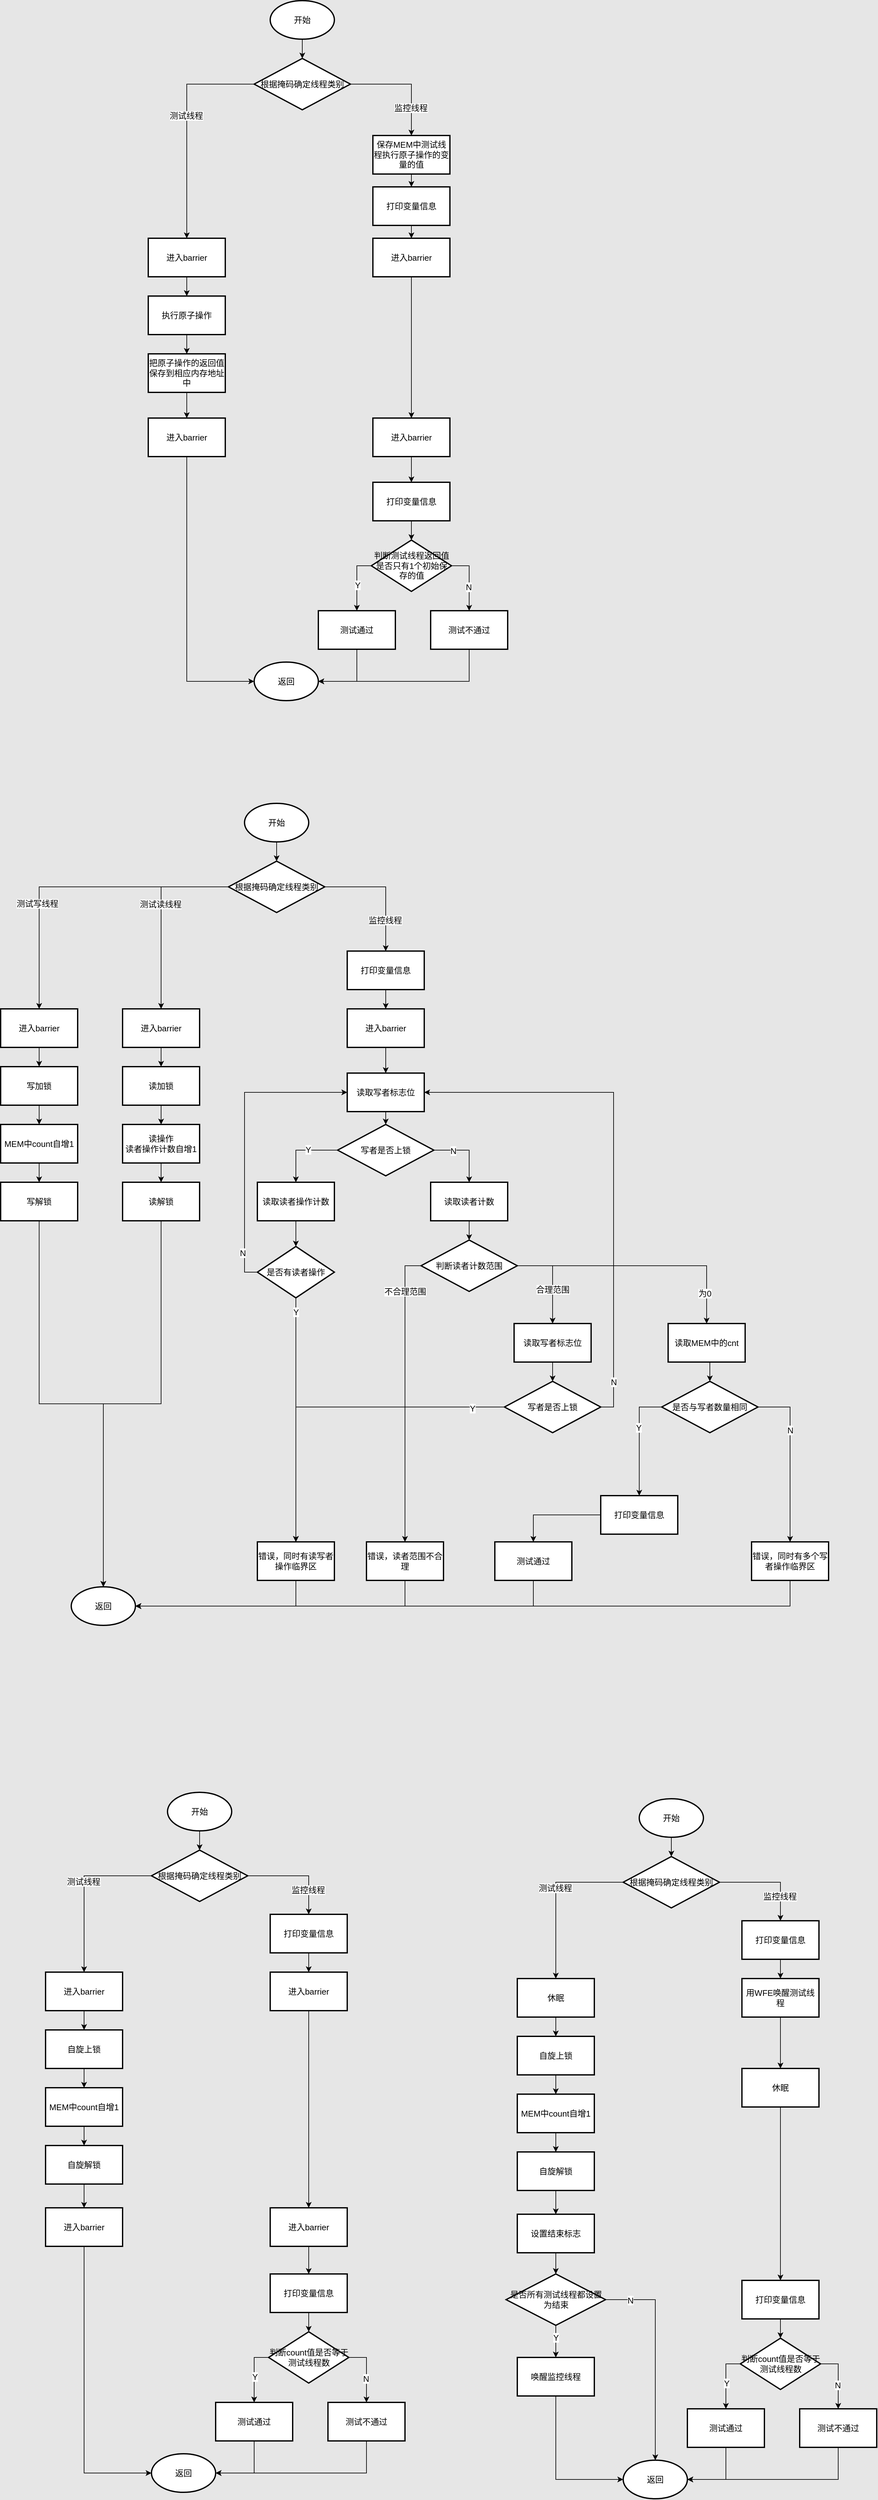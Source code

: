 <mxfile version="24.7.4">
  <diagram id="C5RBs43oDa-KdzZeNtuy" name="Page-1">
    <mxGraphModel dx="3211" dy="1307" grid="1" gridSize="10" guides="1" tooltips="1" connect="1" arrows="1" fold="1" page="1" pageScale="1" pageWidth="827" pageHeight="1169" background="#E6E6E6" math="0" shadow="0">
      <root>
        <mxCell id="WIyWlLk6GJQsqaUBKTNV-0" />
        <mxCell id="WIyWlLk6GJQsqaUBKTNV-1" parent="WIyWlLk6GJQsqaUBKTNV-0" />
        <mxCell id="YZ45WBWzU4J27midmZaH-4" value="" style="edgeStyle=orthogonalEdgeStyle;rounded=0;orthogonalLoop=1;jettySize=auto;html=1;fontSize=13;" edge="1" parent="WIyWlLk6GJQsqaUBKTNV-1" source="YZ45WBWzU4J27midmZaH-0" target="YZ45WBWzU4J27midmZaH-3">
          <mxGeometry relative="1" as="geometry" />
        </mxCell>
        <mxCell id="YZ45WBWzU4J27midmZaH-0" value="开始" style="strokeWidth=2;html=1;shape=mxgraph.flowchart.start_1;whiteSpace=wrap;fontSize=13;" vertex="1" parent="WIyWlLk6GJQsqaUBKTNV-1">
          <mxGeometry x="320" y="70" width="100" height="60" as="geometry" />
        </mxCell>
        <mxCell id="YZ45WBWzU4J27midmZaH-6" value="" style="edgeStyle=orthogonalEdgeStyle;rounded=0;orthogonalLoop=1;jettySize=auto;html=1;fontSize=13;" edge="1" parent="WIyWlLk6GJQsqaUBKTNV-1" source="YZ45WBWzU4J27midmZaH-3" target="YZ45WBWzU4J27midmZaH-5">
          <mxGeometry relative="1" as="geometry" />
        </mxCell>
        <mxCell id="YZ45WBWzU4J27midmZaH-13" value="测试线程" style="edgeLabel;html=1;align=center;verticalAlign=middle;resizable=0;points=[];fontSize=13;" vertex="1" connectable="0" parent="YZ45WBWzU4J27midmZaH-6">
          <mxGeometry x="-0.109" y="-1" relative="1" as="geometry">
            <mxPoint as="offset" />
          </mxGeometry>
        </mxCell>
        <mxCell id="YZ45WBWzU4J27midmZaH-8" value="" style="edgeStyle=orthogonalEdgeStyle;rounded=0;orthogonalLoop=1;jettySize=auto;html=1;fontSize=13;" edge="1" parent="WIyWlLk6GJQsqaUBKTNV-1" source="YZ45WBWzU4J27midmZaH-3" target="YZ45WBWzU4J27midmZaH-7">
          <mxGeometry relative="1" as="geometry" />
        </mxCell>
        <mxCell id="YZ45WBWzU4J27midmZaH-14" value="监控线程" style="edgeLabel;html=1;align=center;verticalAlign=middle;resizable=0;points=[];fontSize=13;" vertex="1" connectable="0" parent="YZ45WBWzU4J27midmZaH-8">
          <mxGeometry x="0.503" y="-1" relative="1" as="geometry">
            <mxPoint as="offset" />
          </mxGeometry>
        </mxCell>
        <mxCell id="YZ45WBWzU4J27midmZaH-3" value="根据掩码确定线程类别" style="rhombus;whiteSpace=wrap;html=1;strokeWidth=2;fontSize=13;" vertex="1" parent="WIyWlLk6GJQsqaUBKTNV-1">
          <mxGeometry x="295" y="160" width="150" height="80" as="geometry" />
        </mxCell>
        <mxCell id="YZ45WBWzU4J27midmZaH-12" value="" style="edgeStyle=orthogonalEdgeStyle;rounded=0;orthogonalLoop=1;jettySize=auto;html=1;fontSize=13;" edge="1" parent="WIyWlLk6GJQsqaUBKTNV-1" source="YZ45WBWzU4J27midmZaH-5" target="YZ45WBWzU4J27midmZaH-11">
          <mxGeometry relative="1" as="geometry" />
        </mxCell>
        <mxCell id="YZ45WBWzU4J27midmZaH-5" value="进入barrier" style="whiteSpace=wrap;html=1;strokeWidth=2;fontSize=13;" vertex="1" parent="WIyWlLk6GJQsqaUBKTNV-1">
          <mxGeometry x="130" y="440" width="120" height="60" as="geometry" />
        </mxCell>
        <mxCell id="YZ45WBWzU4J27midmZaH-10" style="edgeStyle=orthogonalEdgeStyle;rounded=0;orthogonalLoop=1;jettySize=auto;html=1;exitX=0.5;exitY=1;exitDx=0;exitDy=0;entryX=0.5;entryY=0;entryDx=0;entryDy=0;fontSize=13;" edge="1" parent="WIyWlLk6GJQsqaUBKTNV-1" source="YZ45WBWzU4J27midmZaH-7" target="YZ45WBWzU4J27midmZaH-9">
          <mxGeometry relative="1" as="geometry" />
        </mxCell>
        <mxCell id="YZ45WBWzU4J27midmZaH-7" value="保存MEM中测试线程执行原子操作的变量的值" style="whiteSpace=wrap;html=1;strokeWidth=2;fontSize=13;" vertex="1" parent="WIyWlLk6GJQsqaUBKTNV-1">
          <mxGeometry x="480" y="280" width="120" height="60" as="geometry" />
        </mxCell>
        <mxCell id="YZ45WBWzU4J27midmZaH-16" value="" style="edgeStyle=orthogonalEdgeStyle;rounded=0;orthogonalLoop=1;jettySize=auto;html=1;fontSize=13;" edge="1" parent="WIyWlLk6GJQsqaUBKTNV-1" source="YZ45WBWzU4J27midmZaH-9" target="YZ45WBWzU4J27midmZaH-15">
          <mxGeometry relative="1" as="geometry" />
        </mxCell>
        <mxCell id="YZ45WBWzU4J27midmZaH-9" value="打印变量信息" style="whiteSpace=wrap;html=1;strokeWidth=2;fontSize=13;" vertex="1" parent="WIyWlLk6GJQsqaUBKTNV-1">
          <mxGeometry x="480" y="360" width="120" height="60" as="geometry" />
        </mxCell>
        <mxCell id="YZ45WBWzU4J27midmZaH-20" style="edgeStyle=orthogonalEdgeStyle;rounded=0;orthogonalLoop=1;jettySize=auto;html=1;exitX=0.5;exitY=1;exitDx=0;exitDy=0;fontSize=13;" edge="1" parent="WIyWlLk6GJQsqaUBKTNV-1" source="YZ45WBWzU4J27midmZaH-11" target="YZ45WBWzU4J27midmZaH-19">
          <mxGeometry relative="1" as="geometry" />
        </mxCell>
        <mxCell id="YZ45WBWzU4J27midmZaH-11" value="执行原子操作" style="whiteSpace=wrap;html=1;strokeWidth=2;fontSize=13;" vertex="1" parent="WIyWlLk6GJQsqaUBKTNV-1">
          <mxGeometry x="130" y="530" width="120" height="60" as="geometry" />
        </mxCell>
        <mxCell id="YZ45WBWzU4J27midmZaH-18" style="edgeStyle=orthogonalEdgeStyle;rounded=0;orthogonalLoop=1;jettySize=auto;html=1;entryX=0.5;entryY=0;entryDx=0;entryDy=0;fontSize=13;" edge="1" parent="WIyWlLk6GJQsqaUBKTNV-1" source="YZ45WBWzU4J27midmZaH-15" target="YZ45WBWzU4J27midmZaH-17">
          <mxGeometry relative="1" as="geometry" />
        </mxCell>
        <mxCell id="YZ45WBWzU4J27midmZaH-15" value="进入barrier" style="whiteSpace=wrap;html=1;strokeWidth=2;fontSize=13;" vertex="1" parent="WIyWlLk6GJQsqaUBKTNV-1">
          <mxGeometry x="480" y="440" width="120" height="60" as="geometry" />
        </mxCell>
        <mxCell id="YZ45WBWzU4J27midmZaH-37" style="edgeStyle=orthogonalEdgeStyle;rounded=0;orthogonalLoop=1;jettySize=auto;html=1;exitX=0.5;exitY=1;exitDx=0;exitDy=0;entryX=0.5;entryY=0;entryDx=0;entryDy=0;fontSize=13;" edge="1" parent="WIyWlLk6GJQsqaUBKTNV-1" source="YZ45WBWzU4J27midmZaH-17" target="YZ45WBWzU4J27midmZaH-21">
          <mxGeometry relative="1" as="geometry" />
        </mxCell>
        <mxCell id="YZ45WBWzU4J27midmZaH-17" value="进入barrier" style="whiteSpace=wrap;html=1;strokeWidth=2;fontSize=13;" vertex="1" parent="WIyWlLk6GJQsqaUBKTNV-1">
          <mxGeometry x="480" y="720" width="120" height="60" as="geometry" />
        </mxCell>
        <mxCell id="YZ45WBWzU4J27midmZaH-36" style="edgeStyle=orthogonalEdgeStyle;rounded=0;orthogonalLoop=1;jettySize=auto;html=1;exitX=0.5;exitY=1;exitDx=0;exitDy=0;entryX=0.5;entryY=0;entryDx=0;entryDy=0;fontSize=13;" edge="1" parent="WIyWlLk6GJQsqaUBKTNV-1" source="YZ45WBWzU4J27midmZaH-19" target="YZ45WBWzU4J27midmZaH-22">
          <mxGeometry relative="1" as="geometry" />
        </mxCell>
        <mxCell id="YZ45WBWzU4J27midmZaH-19" value="把原子操作的返回值保存到相应内存地址中" style="whiteSpace=wrap;html=1;strokeWidth=2;fontSize=13;" vertex="1" parent="WIyWlLk6GJQsqaUBKTNV-1">
          <mxGeometry x="130" y="620" width="120" height="60" as="geometry" />
        </mxCell>
        <mxCell id="YZ45WBWzU4J27midmZaH-26" value="" style="edgeStyle=orthogonalEdgeStyle;rounded=0;orthogonalLoop=1;jettySize=auto;html=1;fontSize=13;" edge="1" parent="WIyWlLk6GJQsqaUBKTNV-1" source="YZ45WBWzU4J27midmZaH-21" target="YZ45WBWzU4J27midmZaH-25">
          <mxGeometry relative="1" as="geometry" />
        </mxCell>
        <mxCell id="YZ45WBWzU4J27midmZaH-21" value="打印变量信息" style="whiteSpace=wrap;html=1;strokeWidth=2;fontSize=13;" vertex="1" parent="WIyWlLk6GJQsqaUBKTNV-1">
          <mxGeometry x="480" y="820" width="120" height="60" as="geometry" />
        </mxCell>
        <mxCell id="YZ45WBWzU4J27midmZaH-22" value="进入barrier" style="whiteSpace=wrap;html=1;strokeWidth=2;fontSize=13;" vertex="1" parent="WIyWlLk6GJQsqaUBKTNV-1">
          <mxGeometry x="130" y="720" width="120" height="60" as="geometry" />
        </mxCell>
        <mxCell id="YZ45WBWzU4J27midmZaH-24" value="测试通过" style="whiteSpace=wrap;html=1;strokeWidth=2;fontSize=13;" vertex="1" parent="WIyWlLk6GJQsqaUBKTNV-1">
          <mxGeometry x="395" y="1020" width="120" height="60" as="geometry" />
        </mxCell>
        <mxCell id="YZ45WBWzU4J27midmZaH-29" style="edgeStyle=orthogonalEdgeStyle;rounded=0;orthogonalLoop=1;jettySize=auto;html=1;exitX=0;exitY=0.5;exitDx=0;exitDy=0;entryX=0.5;entryY=0;entryDx=0;entryDy=0;fontSize=13;" edge="1" parent="WIyWlLk6GJQsqaUBKTNV-1" source="YZ45WBWzU4J27midmZaH-25" target="YZ45WBWzU4J27midmZaH-24">
          <mxGeometry relative="1" as="geometry" />
        </mxCell>
        <mxCell id="YZ45WBWzU4J27midmZaH-31" value="Y" style="edgeLabel;html=1;align=center;verticalAlign=middle;resizable=0;points=[];fontSize=13;" vertex="1" connectable="0" parent="YZ45WBWzU4J27midmZaH-29">
          <mxGeometry x="0.102" y="1" relative="1" as="geometry">
            <mxPoint y="1" as="offset" />
          </mxGeometry>
        </mxCell>
        <mxCell id="YZ45WBWzU4J27midmZaH-30" style="edgeStyle=orthogonalEdgeStyle;rounded=0;orthogonalLoop=1;jettySize=auto;html=1;exitX=1;exitY=0.5;exitDx=0;exitDy=0;entryX=0.5;entryY=0;entryDx=0;entryDy=0;fontSize=13;" edge="1" parent="WIyWlLk6GJQsqaUBKTNV-1" source="YZ45WBWzU4J27midmZaH-25" target="YZ45WBWzU4J27midmZaH-27">
          <mxGeometry relative="1" as="geometry" />
        </mxCell>
        <mxCell id="YZ45WBWzU4J27midmZaH-32" value="N" style="edgeLabel;html=1;align=center;verticalAlign=middle;resizable=0;points=[];fontSize=13;" vertex="1" connectable="0" parent="YZ45WBWzU4J27midmZaH-30">
          <mxGeometry x="0.219" y="-1" relative="1" as="geometry">
            <mxPoint y="1" as="offset" />
          </mxGeometry>
        </mxCell>
        <mxCell id="YZ45WBWzU4J27midmZaH-25" value="判断测试线程返回值是否只有1个初始保存的值" style="rhombus;whiteSpace=wrap;html=1;strokeWidth=2;fontSize=13;" vertex="1" parent="WIyWlLk6GJQsqaUBKTNV-1">
          <mxGeometry x="477.5" y="910" width="125" height="80" as="geometry" />
        </mxCell>
        <mxCell id="YZ45WBWzU4J27midmZaH-34" style="edgeStyle=orthogonalEdgeStyle;rounded=0;orthogonalLoop=1;jettySize=auto;html=1;exitX=0.5;exitY=1;exitDx=0;exitDy=0;entryX=1;entryY=0.5;entryDx=0;entryDy=0;entryPerimeter=0;fontSize=13;" edge="1" parent="WIyWlLk6GJQsqaUBKTNV-1" source="YZ45WBWzU4J27midmZaH-27" target="YZ45WBWzU4J27midmZaH-28">
          <mxGeometry relative="1" as="geometry">
            <mxPoint x="540" y="1250" as="targetPoint" />
          </mxGeometry>
        </mxCell>
        <mxCell id="YZ45WBWzU4J27midmZaH-27" value="测试不通过" style="whiteSpace=wrap;html=1;strokeWidth=2;fontSize=13;" vertex="1" parent="WIyWlLk6GJQsqaUBKTNV-1">
          <mxGeometry x="570" y="1020" width="120" height="60" as="geometry" />
        </mxCell>
        <mxCell id="YZ45WBWzU4J27midmZaH-28" value="返回" style="strokeWidth=2;html=1;shape=mxgraph.flowchart.start_1;whiteSpace=wrap;fontSize=13;" vertex="1" parent="WIyWlLk6GJQsqaUBKTNV-1">
          <mxGeometry x="295" y="1100" width="100" height="60" as="geometry" />
        </mxCell>
        <mxCell id="YZ45WBWzU4J27midmZaH-33" style="edgeStyle=orthogonalEdgeStyle;rounded=0;orthogonalLoop=1;jettySize=auto;html=1;exitX=0.5;exitY=1;exitDx=0;exitDy=0;entryX=1;entryY=0.5;entryDx=0;entryDy=0;entryPerimeter=0;fontSize=13;" edge="1" parent="WIyWlLk6GJQsqaUBKTNV-1" source="YZ45WBWzU4J27midmZaH-24" target="YZ45WBWzU4J27midmZaH-28">
          <mxGeometry relative="1" as="geometry" />
        </mxCell>
        <mxCell id="YZ45WBWzU4J27midmZaH-35" style="edgeStyle=orthogonalEdgeStyle;rounded=0;orthogonalLoop=1;jettySize=auto;html=1;exitX=0.5;exitY=1;exitDx=0;exitDy=0;entryX=0;entryY=0.5;entryDx=0;entryDy=0;entryPerimeter=0;fontSize=13;" edge="1" parent="WIyWlLk6GJQsqaUBKTNV-1" source="YZ45WBWzU4J27midmZaH-22" target="YZ45WBWzU4J27midmZaH-28">
          <mxGeometry relative="1" as="geometry" />
        </mxCell>
        <mxCell id="YZ45WBWzU4J27midmZaH-38" value="" style="edgeStyle=orthogonalEdgeStyle;rounded=0;orthogonalLoop=1;jettySize=auto;html=1;fontSize=13;" edge="1" parent="WIyWlLk6GJQsqaUBKTNV-1" source="YZ45WBWzU4J27midmZaH-39" target="YZ45WBWzU4J27midmZaH-44">
          <mxGeometry relative="1" as="geometry" />
        </mxCell>
        <mxCell id="YZ45WBWzU4J27midmZaH-39" value="开始" style="strokeWidth=2;html=1;shape=mxgraph.flowchart.start_1;whiteSpace=wrap;fontSize=13;" vertex="1" parent="WIyWlLk6GJQsqaUBKTNV-1">
          <mxGeometry x="280" y="1320" width="100" height="60" as="geometry" />
        </mxCell>
        <mxCell id="YZ45WBWzU4J27midmZaH-40" value="" style="edgeStyle=orthogonalEdgeStyle;rounded=0;orthogonalLoop=1;jettySize=auto;html=1;fontSize=13;" edge="1" parent="WIyWlLk6GJQsqaUBKTNV-1" source="YZ45WBWzU4J27midmZaH-44" target="YZ45WBWzU4J27midmZaH-46">
          <mxGeometry relative="1" as="geometry" />
        </mxCell>
        <mxCell id="YZ45WBWzU4J27midmZaH-41" value="测试读线程" style="edgeLabel;html=1;align=center;verticalAlign=middle;resizable=0;points=[];fontSize=13;" vertex="1" connectable="0" parent="YZ45WBWzU4J27midmZaH-40">
          <mxGeometry x="-0.109" y="-1" relative="1" as="geometry">
            <mxPoint as="offset" />
          </mxGeometry>
        </mxCell>
        <mxCell id="YZ45WBWzU4J27midmZaH-42" value="" style="edgeStyle=orthogonalEdgeStyle;rounded=0;orthogonalLoop=1;jettySize=auto;html=1;fontSize=13;entryX=0.5;entryY=0;entryDx=0;entryDy=0;" edge="1" parent="WIyWlLk6GJQsqaUBKTNV-1" source="YZ45WBWzU4J27midmZaH-44" target="YZ45WBWzU4J27midmZaH-50">
          <mxGeometry relative="1" as="geometry">
            <mxPoint x="500" y="1530" as="targetPoint" />
          </mxGeometry>
        </mxCell>
        <mxCell id="YZ45WBWzU4J27midmZaH-43" value="监控线程" style="edgeLabel;html=1;align=center;verticalAlign=middle;resizable=0;points=[];fontSize=13;" vertex="1" connectable="0" parent="YZ45WBWzU4J27midmZaH-42">
          <mxGeometry x="0.503" y="-1" relative="1" as="geometry">
            <mxPoint as="offset" />
          </mxGeometry>
        </mxCell>
        <mxCell id="YZ45WBWzU4J27midmZaH-80" style="edgeStyle=orthogonalEdgeStyle;rounded=0;orthogonalLoop=1;jettySize=auto;html=1;exitX=0;exitY=0.5;exitDx=0;exitDy=0;entryX=0.5;entryY=0;entryDx=0;entryDy=0;fontSize=13;" edge="1" parent="WIyWlLk6GJQsqaUBKTNV-1" source="YZ45WBWzU4J27midmZaH-44" target="YZ45WBWzU4J27midmZaH-74">
          <mxGeometry relative="1" as="geometry" />
        </mxCell>
        <mxCell id="YZ45WBWzU4J27midmZaH-81" value="测试写线程" style="edgeLabel;html=1;align=center;verticalAlign=middle;resizable=0;points=[];fontSize=13;" vertex="1" connectable="0" parent="YZ45WBWzU4J27midmZaH-80">
          <mxGeometry x="0.324" y="-3" relative="1" as="geometry">
            <mxPoint as="offset" />
          </mxGeometry>
        </mxCell>
        <mxCell id="YZ45WBWzU4J27midmZaH-44" value="根据掩码确定线程类别" style="rhombus;whiteSpace=wrap;html=1;strokeWidth=2;fontSize=13;" vertex="1" parent="WIyWlLk6GJQsqaUBKTNV-1">
          <mxGeometry x="255" y="1410" width="150" height="80" as="geometry" />
        </mxCell>
        <mxCell id="YZ45WBWzU4J27midmZaH-45" value="" style="edgeStyle=orthogonalEdgeStyle;rounded=0;orthogonalLoop=1;jettySize=auto;html=1;fontSize=13;" edge="1" parent="WIyWlLk6GJQsqaUBKTNV-1" source="YZ45WBWzU4J27midmZaH-46" target="YZ45WBWzU4J27midmZaH-52">
          <mxGeometry relative="1" as="geometry" />
        </mxCell>
        <mxCell id="YZ45WBWzU4J27midmZaH-46" value="进入barrier" style="whiteSpace=wrap;html=1;strokeWidth=2;fontSize=13;" vertex="1" parent="WIyWlLk6GJQsqaUBKTNV-1">
          <mxGeometry x="90" y="1640" width="120" height="60" as="geometry" />
        </mxCell>
        <mxCell id="YZ45WBWzU4J27midmZaH-49" value="" style="edgeStyle=orthogonalEdgeStyle;rounded=0;orthogonalLoop=1;jettySize=auto;html=1;fontSize=13;" edge="1" parent="WIyWlLk6GJQsqaUBKTNV-1" source="YZ45WBWzU4J27midmZaH-50" target="YZ45WBWzU4J27midmZaH-54">
          <mxGeometry relative="1" as="geometry" />
        </mxCell>
        <mxCell id="YZ45WBWzU4J27midmZaH-50" value="打印变量信息" style="whiteSpace=wrap;html=1;strokeWidth=2;fontSize=13;" vertex="1" parent="WIyWlLk6GJQsqaUBKTNV-1">
          <mxGeometry x="440" y="1550" width="120" height="60" as="geometry" />
        </mxCell>
        <mxCell id="YZ45WBWzU4J27midmZaH-51" style="edgeStyle=orthogonalEdgeStyle;rounded=0;orthogonalLoop=1;jettySize=auto;html=1;exitX=0.5;exitY=1;exitDx=0;exitDy=0;fontSize=13;" edge="1" parent="WIyWlLk6GJQsqaUBKTNV-1" source="YZ45WBWzU4J27midmZaH-52" target="YZ45WBWzU4J27midmZaH-58">
          <mxGeometry relative="1" as="geometry" />
        </mxCell>
        <mxCell id="YZ45WBWzU4J27midmZaH-52" value="读加锁" style="whiteSpace=wrap;html=1;strokeWidth=2;fontSize=13;" vertex="1" parent="WIyWlLk6GJQsqaUBKTNV-1">
          <mxGeometry x="90" y="1730" width="120" height="60" as="geometry" />
        </mxCell>
        <mxCell id="YZ45WBWzU4J27midmZaH-89" value="" style="edgeStyle=orthogonalEdgeStyle;rounded=0;orthogonalLoop=1;jettySize=auto;html=1;fontSize=13;" edge="1" parent="WIyWlLk6GJQsqaUBKTNV-1" source="YZ45WBWzU4J27midmZaH-54" target="YZ45WBWzU4J27midmZaH-88">
          <mxGeometry relative="1" as="geometry" />
        </mxCell>
        <mxCell id="YZ45WBWzU4J27midmZaH-54" value="进入barrier" style="whiteSpace=wrap;html=1;strokeWidth=2;fontSize=13;" vertex="1" parent="WIyWlLk6GJQsqaUBKTNV-1">
          <mxGeometry x="440" y="1640" width="120" height="60" as="geometry" />
        </mxCell>
        <mxCell id="YZ45WBWzU4J27midmZaH-125" style="edgeStyle=orthogonalEdgeStyle;rounded=0;orthogonalLoop=1;jettySize=auto;html=1;exitX=0.5;exitY=1;exitDx=0;exitDy=0;entryX=0.5;entryY=0;entryDx=0;entryDy=0;fontSize=13;" edge="1" parent="WIyWlLk6GJQsqaUBKTNV-1" source="YZ45WBWzU4J27midmZaH-58" target="YZ45WBWzU4J27midmZaH-83">
          <mxGeometry relative="1" as="geometry" />
        </mxCell>
        <mxCell id="YZ45WBWzU4J27midmZaH-58" value="读操作&lt;div&gt;读者操作计数自增1&lt;/div&gt;" style="whiteSpace=wrap;html=1;strokeWidth=2;fontSize=13;" vertex="1" parent="WIyWlLk6GJQsqaUBKTNV-1">
          <mxGeometry x="90" y="1820" width="120" height="60" as="geometry" />
        </mxCell>
        <mxCell id="YZ45WBWzU4J27midmZaH-59" value="" style="edgeStyle=orthogonalEdgeStyle;rounded=0;orthogonalLoop=1;jettySize=auto;html=1;fontSize=13;entryX=0.5;entryY=0;entryDx=0;entryDy=0;" edge="1" parent="WIyWlLk6GJQsqaUBKTNV-1" source="YZ45WBWzU4J27midmZaH-60" target="YZ45WBWzU4J27midmZaH-62">
          <mxGeometry relative="1" as="geometry">
            <mxPoint x="515" y="2640" as="targetPoint" />
          </mxGeometry>
        </mxCell>
        <mxCell id="YZ45WBWzU4J27midmZaH-60" value="打印变量信息" style="whiteSpace=wrap;html=1;strokeWidth=2;fontSize=13;" vertex="1" parent="WIyWlLk6GJQsqaUBKTNV-1">
          <mxGeometry x="835" y="2398" width="120" height="60" as="geometry" />
        </mxCell>
        <mxCell id="YZ45WBWzU4J27midmZaH-62" value="测试通过" style="whiteSpace=wrap;html=1;strokeWidth=2;fontSize=13;" vertex="1" parent="WIyWlLk6GJQsqaUBKTNV-1">
          <mxGeometry x="670" y="2470" width="120" height="60" as="geometry" />
        </mxCell>
        <mxCell id="YZ45WBWzU4J27midmZaH-70" value="返回" style="strokeWidth=2;html=1;shape=mxgraph.flowchart.start_1;whiteSpace=wrap;fontSize=13;" vertex="1" parent="WIyWlLk6GJQsqaUBKTNV-1">
          <mxGeometry x="10" y="2540" width="100" height="60" as="geometry" />
        </mxCell>
        <mxCell id="YZ45WBWzU4J27midmZaH-73" value="" style="edgeStyle=orthogonalEdgeStyle;rounded=0;orthogonalLoop=1;jettySize=auto;html=1;fontSize=13;" edge="1" parent="WIyWlLk6GJQsqaUBKTNV-1" source="YZ45WBWzU4J27midmZaH-74" target="YZ45WBWzU4J27midmZaH-76">
          <mxGeometry relative="1" as="geometry" />
        </mxCell>
        <mxCell id="YZ45WBWzU4J27midmZaH-74" value="进入barrier" style="whiteSpace=wrap;html=1;strokeWidth=2;fontSize=13;" vertex="1" parent="WIyWlLk6GJQsqaUBKTNV-1">
          <mxGeometry x="-100" y="1640" width="120" height="60" as="geometry" />
        </mxCell>
        <mxCell id="YZ45WBWzU4J27midmZaH-75" style="edgeStyle=orthogonalEdgeStyle;rounded=0;orthogonalLoop=1;jettySize=auto;html=1;exitX=0.5;exitY=1;exitDx=0;exitDy=0;fontSize=13;" edge="1" parent="WIyWlLk6GJQsqaUBKTNV-1" source="YZ45WBWzU4J27midmZaH-76" target="YZ45WBWzU4J27midmZaH-78">
          <mxGeometry relative="1" as="geometry" />
        </mxCell>
        <mxCell id="YZ45WBWzU4J27midmZaH-76" value="写加锁" style="whiteSpace=wrap;html=1;strokeWidth=2;fontSize=13;" vertex="1" parent="WIyWlLk6GJQsqaUBKTNV-1">
          <mxGeometry x="-100" y="1730" width="120" height="60" as="geometry" />
        </mxCell>
        <mxCell id="YZ45WBWzU4J27midmZaH-126" style="edgeStyle=orthogonalEdgeStyle;rounded=0;orthogonalLoop=1;jettySize=auto;html=1;exitX=0.5;exitY=1;exitDx=0;exitDy=0;entryX=0.5;entryY=0;entryDx=0;entryDy=0;fontSize=13;" edge="1" parent="WIyWlLk6GJQsqaUBKTNV-1" source="YZ45WBWzU4J27midmZaH-78" target="YZ45WBWzU4J27midmZaH-82">
          <mxGeometry relative="1" as="geometry" />
        </mxCell>
        <mxCell id="YZ45WBWzU4J27midmZaH-78" value="MEM中count自增1" style="whiteSpace=wrap;html=1;strokeWidth=2;fontSize=13;" vertex="1" parent="WIyWlLk6GJQsqaUBKTNV-1">
          <mxGeometry x="-100" y="1820" width="120" height="60" as="geometry" />
        </mxCell>
        <mxCell id="YZ45WBWzU4J27midmZaH-82" value="写解锁" style="whiteSpace=wrap;html=1;strokeWidth=2;fontSize=13;" vertex="1" parent="WIyWlLk6GJQsqaUBKTNV-1">
          <mxGeometry x="-100" y="1910" width="120" height="60" as="geometry" />
        </mxCell>
        <mxCell id="YZ45WBWzU4J27midmZaH-83" value="读解锁" style="whiteSpace=wrap;html=1;strokeWidth=2;fontSize=13;" vertex="1" parent="WIyWlLk6GJQsqaUBKTNV-1">
          <mxGeometry x="90" y="1910" width="120" height="60" as="geometry" />
        </mxCell>
        <mxCell id="YZ45WBWzU4J27midmZaH-91" value="" style="edgeStyle=orthogonalEdgeStyle;rounded=0;orthogonalLoop=1;jettySize=auto;html=1;fontSize=13;" edge="1" parent="WIyWlLk6GJQsqaUBKTNV-1" source="YZ45WBWzU4J27midmZaH-84" target="YZ45WBWzU4J27midmZaH-90">
          <mxGeometry relative="1" as="geometry" />
        </mxCell>
        <mxCell id="YZ45WBWzU4J27midmZaH-132" value="Y" style="edgeLabel;html=1;align=center;verticalAlign=middle;resizable=0;points=[];fontSize=13;" vertex="1" connectable="0" parent="YZ45WBWzU4J27midmZaH-91">
          <mxGeometry x="-0.188" y="-1" relative="1" as="geometry">
            <mxPoint as="offset" />
          </mxGeometry>
        </mxCell>
        <mxCell id="YZ45WBWzU4J27midmZaH-103" style="edgeStyle=orthogonalEdgeStyle;rounded=0;orthogonalLoop=1;jettySize=auto;html=1;exitX=1;exitY=0.5;exitDx=0;exitDy=0;entryX=0.5;entryY=0;entryDx=0;entryDy=0;fontSize=13;" edge="1" parent="WIyWlLk6GJQsqaUBKTNV-1" source="YZ45WBWzU4J27midmZaH-84" target="YZ45WBWzU4J27midmZaH-94">
          <mxGeometry relative="1" as="geometry" />
        </mxCell>
        <mxCell id="YZ45WBWzU4J27midmZaH-133" value="N" style="edgeLabel;html=1;align=center;verticalAlign=middle;resizable=0;points=[];fontSize=13;" vertex="1" connectable="0" parent="YZ45WBWzU4J27midmZaH-103">
          <mxGeometry x="-0.442" y="-1" relative="1" as="geometry">
            <mxPoint as="offset" />
          </mxGeometry>
        </mxCell>
        <mxCell id="YZ45WBWzU4J27midmZaH-84" value="写者是否上锁" style="rhombus;whiteSpace=wrap;html=1;fontSize=13;strokeWidth=2;" vertex="1" parent="WIyWlLk6GJQsqaUBKTNV-1">
          <mxGeometry x="425" y="1820" width="150" height="80" as="geometry" />
        </mxCell>
        <mxCell id="YZ45WBWzU4J27midmZaH-108" style="edgeStyle=orthogonalEdgeStyle;rounded=0;orthogonalLoop=1;jettySize=auto;html=1;exitX=0.5;exitY=1;exitDx=0;exitDy=0;fontSize=13;" edge="1" parent="WIyWlLk6GJQsqaUBKTNV-1" source="YZ45WBWzU4J27midmZaH-88" target="YZ45WBWzU4J27midmZaH-84">
          <mxGeometry relative="1" as="geometry" />
        </mxCell>
        <mxCell id="YZ45WBWzU4J27midmZaH-88" value="读取写者标志位" style="whiteSpace=wrap;html=1;fontSize=13;strokeWidth=2;" vertex="1" parent="WIyWlLk6GJQsqaUBKTNV-1">
          <mxGeometry x="440" y="1740" width="120" height="60" as="geometry" />
        </mxCell>
        <mxCell id="YZ45WBWzU4J27midmZaH-93" value="" style="edgeStyle=orthogonalEdgeStyle;rounded=0;orthogonalLoop=1;jettySize=auto;html=1;fontSize=13;" edge="1" parent="WIyWlLk6GJQsqaUBKTNV-1" source="YZ45WBWzU4J27midmZaH-90" target="YZ45WBWzU4J27midmZaH-92">
          <mxGeometry relative="1" as="geometry" />
        </mxCell>
        <mxCell id="YZ45WBWzU4J27midmZaH-90" value="读取读者操作计数" style="whiteSpace=wrap;html=1;fontSize=13;strokeWidth=2;" vertex="1" parent="WIyWlLk6GJQsqaUBKTNV-1">
          <mxGeometry x="300" y="1910" width="120" height="60" as="geometry" />
        </mxCell>
        <mxCell id="YZ45WBWzU4J27midmZaH-102" style="edgeStyle=orthogonalEdgeStyle;rounded=0;orthogonalLoop=1;jettySize=auto;html=1;exitX=0;exitY=0.5;exitDx=0;exitDy=0;entryX=0;entryY=0.5;entryDx=0;entryDy=0;fontSize=13;" edge="1" parent="WIyWlLk6GJQsqaUBKTNV-1" source="YZ45WBWzU4J27midmZaH-92" target="YZ45WBWzU4J27midmZaH-88">
          <mxGeometry relative="1" as="geometry" />
        </mxCell>
        <mxCell id="YZ45WBWzU4J27midmZaH-140" value="N" style="edgeLabel;html=1;align=center;verticalAlign=middle;resizable=0;points=[];fontSize=13;" vertex="1" connectable="0" parent="YZ45WBWzU4J27midmZaH-102">
          <mxGeometry x="-0.788" y="3" relative="1" as="geometry">
            <mxPoint y="-1" as="offset" />
          </mxGeometry>
        </mxCell>
        <mxCell id="YZ45WBWzU4J27midmZaH-105" style="edgeStyle=orthogonalEdgeStyle;rounded=0;orthogonalLoop=1;jettySize=auto;html=1;exitX=0.5;exitY=1;exitDx=0;exitDy=0;entryX=0.5;entryY=0;entryDx=0;entryDy=0;fontSize=13;" edge="1" parent="WIyWlLk6GJQsqaUBKTNV-1" source="YZ45WBWzU4J27midmZaH-92" target="YZ45WBWzU4J27midmZaH-98">
          <mxGeometry relative="1" as="geometry" />
        </mxCell>
        <mxCell id="YZ45WBWzU4J27midmZaH-139" value="Y" style="edgeLabel;html=1;align=center;verticalAlign=middle;resizable=0;points=[];fontSize=13;" vertex="1" connectable="0" parent="YZ45WBWzU4J27midmZaH-105">
          <mxGeometry x="-0.879" relative="1" as="geometry">
            <mxPoint y="-1" as="offset" />
          </mxGeometry>
        </mxCell>
        <mxCell id="YZ45WBWzU4J27midmZaH-92" value="是否有读者操作" style="rhombus;whiteSpace=wrap;html=1;fontSize=13;strokeWidth=2;" vertex="1" parent="WIyWlLk6GJQsqaUBKTNV-1">
          <mxGeometry x="300" y="2010" width="120" height="80" as="geometry" />
        </mxCell>
        <mxCell id="YZ45WBWzU4J27midmZaH-104" style="edgeStyle=orthogonalEdgeStyle;rounded=0;orthogonalLoop=1;jettySize=auto;html=1;exitX=0.5;exitY=1;exitDx=0;exitDy=0;entryX=0.5;entryY=0;entryDx=0;entryDy=0;fontSize=13;" edge="1" parent="WIyWlLk6GJQsqaUBKTNV-1" source="YZ45WBWzU4J27midmZaH-94" target="YZ45WBWzU4J27midmZaH-95">
          <mxGeometry relative="1" as="geometry" />
        </mxCell>
        <mxCell id="YZ45WBWzU4J27midmZaH-94" value="读取读者计数" style="whiteSpace=wrap;html=1;fontSize=13;strokeWidth=2;" vertex="1" parent="WIyWlLk6GJQsqaUBKTNV-1">
          <mxGeometry x="570" y="1910" width="120" height="60" as="geometry" />
        </mxCell>
        <mxCell id="YZ45WBWzU4J27midmZaH-106" style="edgeStyle=orthogonalEdgeStyle;rounded=0;orthogonalLoop=1;jettySize=auto;html=1;exitX=0;exitY=0.5;exitDx=0;exitDy=0;entryX=0.5;entryY=0;entryDx=0;entryDy=0;fontSize=13;" edge="1" parent="WIyWlLk6GJQsqaUBKTNV-1" source="YZ45WBWzU4J27midmZaH-95" target="YZ45WBWzU4J27midmZaH-99">
          <mxGeometry relative="1" as="geometry" />
        </mxCell>
        <mxCell id="YZ45WBWzU4J27midmZaH-129" value="不合理范围" style="edgeLabel;html=1;align=center;verticalAlign=middle;resizable=0;points=[];fontSize=13;" vertex="1" connectable="0" parent="YZ45WBWzU4J27midmZaH-106">
          <mxGeometry x="-0.715" relative="1" as="geometry">
            <mxPoint as="offset" />
          </mxGeometry>
        </mxCell>
        <mxCell id="YZ45WBWzU4J27midmZaH-109" style="edgeStyle=orthogonalEdgeStyle;rounded=0;orthogonalLoop=1;jettySize=auto;html=1;exitX=1;exitY=0.5;exitDx=0;exitDy=0;entryX=0.5;entryY=0;entryDx=0;entryDy=0;fontSize=13;" edge="1" parent="WIyWlLk6GJQsqaUBKTNV-1" source="YZ45WBWzU4J27midmZaH-95" target="YZ45WBWzU4J27midmZaH-96">
          <mxGeometry relative="1" as="geometry" />
        </mxCell>
        <mxCell id="YZ45WBWzU4J27midmZaH-127" value="合理范围" style="edgeLabel;html=1;align=center;verticalAlign=middle;resizable=0;points=[];fontSize=13;" vertex="1" connectable="0" parent="YZ45WBWzU4J27midmZaH-109">
          <mxGeometry x="0.263" y="1" relative="1" as="geometry">
            <mxPoint x="-1" as="offset" />
          </mxGeometry>
        </mxCell>
        <mxCell id="YZ45WBWzU4J27midmZaH-122" style="edgeStyle=orthogonalEdgeStyle;rounded=0;orthogonalLoop=1;jettySize=auto;html=1;exitX=1;exitY=0.5;exitDx=0;exitDy=0;entryX=0.5;entryY=0;entryDx=0;entryDy=0;fontSize=13;" edge="1" parent="WIyWlLk6GJQsqaUBKTNV-1" source="YZ45WBWzU4J27midmZaH-95" target="YZ45WBWzU4J27midmZaH-110">
          <mxGeometry relative="1" as="geometry" />
        </mxCell>
        <mxCell id="YZ45WBWzU4J27midmZaH-128" value="为0" style="edgeLabel;html=1;align=center;verticalAlign=middle;resizable=0;points=[];fontSize=13;" vertex="1" connectable="0" parent="YZ45WBWzU4J27midmZaH-122">
          <mxGeometry x="0.753" y="-3" relative="1" as="geometry">
            <mxPoint as="offset" />
          </mxGeometry>
        </mxCell>
        <mxCell id="YZ45WBWzU4J27midmZaH-95" value="判断读者计数范围" style="rhombus;whiteSpace=wrap;html=1;fontSize=13;strokeWidth=2;" vertex="1" parent="WIyWlLk6GJQsqaUBKTNV-1">
          <mxGeometry x="555" y="2000" width="150" height="80" as="geometry" />
        </mxCell>
        <mxCell id="YZ45WBWzU4J27midmZaH-136" style="edgeStyle=orthogonalEdgeStyle;rounded=0;orthogonalLoop=1;jettySize=auto;html=1;exitX=0.5;exitY=1;exitDx=0;exitDy=0;entryX=0.5;entryY=0;entryDx=0;entryDy=0;fontSize=13;" edge="1" parent="WIyWlLk6GJQsqaUBKTNV-1" source="YZ45WBWzU4J27midmZaH-96" target="YZ45WBWzU4J27midmZaH-97">
          <mxGeometry relative="1" as="geometry" />
        </mxCell>
        <mxCell id="YZ45WBWzU4J27midmZaH-96" value="读取写者标志位" style="whiteSpace=wrap;html=1;fontSize=13;strokeWidth=2;" vertex="1" parent="WIyWlLk6GJQsqaUBKTNV-1">
          <mxGeometry x="700" y="2130" width="120" height="60" as="geometry" />
        </mxCell>
        <mxCell id="YZ45WBWzU4J27midmZaH-107" style="edgeStyle=orthogonalEdgeStyle;rounded=0;orthogonalLoop=1;jettySize=auto;html=1;exitX=0;exitY=0.5;exitDx=0;exitDy=0;entryX=0.5;entryY=0;entryDx=0;entryDy=0;fontSize=13;" edge="1" parent="WIyWlLk6GJQsqaUBKTNV-1" source="YZ45WBWzU4J27midmZaH-97" target="YZ45WBWzU4J27midmZaH-98">
          <mxGeometry relative="1" as="geometry" />
        </mxCell>
        <mxCell id="YZ45WBWzU4J27midmZaH-137" value="Y" style="edgeLabel;html=1;align=center;verticalAlign=middle;resizable=0;points=[];fontSize=13;" vertex="1" connectable="0" parent="YZ45WBWzU4J27midmZaH-107">
          <mxGeometry x="-0.813" y="2" relative="1" as="geometry">
            <mxPoint as="offset" />
          </mxGeometry>
        </mxCell>
        <mxCell id="YZ45WBWzU4J27midmZaH-116" style="edgeStyle=orthogonalEdgeStyle;rounded=0;orthogonalLoop=1;jettySize=auto;html=1;exitX=1;exitY=0.5;exitDx=0;exitDy=0;entryX=1;entryY=0.5;entryDx=0;entryDy=0;fontSize=13;" edge="1" parent="WIyWlLk6GJQsqaUBKTNV-1" source="YZ45WBWzU4J27midmZaH-97" target="YZ45WBWzU4J27midmZaH-88">
          <mxGeometry relative="1" as="geometry" />
        </mxCell>
        <mxCell id="YZ45WBWzU4J27midmZaH-138" value="N" style="edgeLabel;html=1;align=center;verticalAlign=middle;resizable=0;points=[];fontSize=13;" vertex="1" connectable="0" parent="YZ45WBWzU4J27midmZaH-116">
          <mxGeometry x="-0.854" relative="1" as="geometry">
            <mxPoint as="offset" />
          </mxGeometry>
        </mxCell>
        <mxCell id="YZ45WBWzU4J27midmZaH-97" value="写者是否上锁" style="rhombus;whiteSpace=wrap;html=1;fontSize=13;strokeWidth=2;" vertex="1" parent="WIyWlLk6GJQsqaUBKTNV-1">
          <mxGeometry x="685" y="2220" width="150" height="80" as="geometry" />
        </mxCell>
        <mxCell id="YZ45WBWzU4J27midmZaH-98" value="错误，同时有读写者操作临界区" style="whiteSpace=wrap;html=1;strokeWidth=2;fontSize=13;" vertex="1" parent="WIyWlLk6GJQsqaUBKTNV-1">
          <mxGeometry x="300" y="2470" width="120" height="60" as="geometry" />
        </mxCell>
        <mxCell id="YZ45WBWzU4J27midmZaH-114" style="edgeStyle=orthogonalEdgeStyle;rounded=0;orthogonalLoop=1;jettySize=auto;html=1;exitX=0.5;exitY=1;exitDx=0;exitDy=0;entryX=1;entryY=0.5;entryDx=0;entryDy=0;entryPerimeter=0;fontSize=13;" edge="1" parent="WIyWlLk6GJQsqaUBKTNV-1" source="YZ45WBWzU4J27midmZaH-99" target="YZ45WBWzU4J27midmZaH-70">
          <mxGeometry relative="1" as="geometry">
            <mxPoint x="500" y="2590" as="targetPoint" />
          </mxGeometry>
        </mxCell>
        <mxCell id="YZ45WBWzU4J27midmZaH-99" value="错误，读者范围不合理" style="whiteSpace=wrap;html=1;strokeWidth=2;fontSize=13;" vertex="1" parent="WIyWlLk6GJQsqaUBKTNV-1">
          <mxGeometry x="470" y="2470" width="120" height="60" as="geometry" />
        </mxCell>
        <mxCell id="YZ45WBWzU4J27midmZaH-121" style="edgeStyle=orthogonalEdgeStyle;rounded=0;orthogonalLoop=1;jettySize=auto;html=1;exitX=0.5;exitY=1;exitDx=0;exitDy=0;entryX=0.5;entryY=0;entryDx=0;entryDy=0;fontSize=13;" edge="1" parent="WIyWlLk6GJQsqaUBKTNV-1" source="YZ45WBWzU4J27midmZaH-110" target="YZ45WBWzU4J27midmZaH-112">
          <mxGeometry relative="1" as="geometry" />
        </mxCell>
        <mxCell id="YZ45WBWzU4J27midmZaH-110" value="读取MEM中的cnt" style="whiteSpace=wrap;html=1;fontSize=13;strokeWidth=2;" vertex="1" parent="WIyWlLk6GJQsqaUBKTNV-1">
          <mxGeometry x="940" y="2130" width="120" height="60" as="geometry" />
        </mxCell>
        <mxCell id="YZ45WBWzU4J27midmZaH-119" style="edgeStyle=orthogonalEdgeStyle;rounded=0;orthogonalLoop=1;jettySize=auto;html=1;exitX=0.5;exitY=1;exitDx=0;exitDy=0;entryX=1;entryY=0.5;entryDx=0;entryDy=0;entryPerimeter=0;fontSize=13;" edge="1" parent="WIyWlLk6GJQsqaUBKTNV-1" source="YZ45WBWzU4J27midmZaH-111" target="YZ45WBWzU4J27midmZaH-70">
          <mxGeometry relative="1" as="geometry">
            <mxPoint x="890" y="2580" as="targetPoint" />
          </mxGeometry>
        </mxCell>
        <mxCell id="YZ45WBWzU4J27midmZaH-111" value="错误，同时有多个写者操作临界区" style="whiteSpace=wrap;html=1;strokeWidth=2;fontSize=13;" vertex="1" parent="WIyWlLk6GJQsqaUBKTNV-1">
          <mxGeometry x="1070" y="2470" width="120" height="60" as="geometry" />
        </mxCell>
        <mxCell id="YZ45WBWzU4J27midmZaH-115" style="edgeStyle=orthogonalEdgeStyle;rounded=0;orthogonalLoop=1;jettySize=auto;html=1;exitX=0;exitY=0.5;exitDx=0;exitDy=0;entryX=0.5;entryY=0;entryDx=0;entryDy=0;fontSize=13;" edge="1" parent="WIyWlLk6GJQsqaUBKTNV-1" source="YZ45WBWzU4J27midmZaH-112" target="YZ45WBWzU4J27midmZaH-60">
          <mxGeometry relative="1" as="geometry" />
        </mxCell>
        <mxCell id="YZ45WBWzU4J27midmZaH-134" value="Y" style="edgeLabel;html=1;align=center;verticalAlign=middle;resizable=0;points=[];fontSize=13;" vertex="1" connectable="0" parent="YZ45WBWzU4J27midmZaH-115">
          <mxGeometry x="-0.228" y="-1" relative="1" as="geometry">
            <mxPoint as="offset" />
          </mxGeometry>
        </mxCell>
        <mxCell id="YZ45WBWzU4J27midmZaH-117" style="edgeStyle=orthogonalEdgeStyle;rounded=0;orthogonalLoop=1;jettySize=auto;html=1;exitX=1;exitY=0.5;exitDx=0;exitDy=0;entryX=0.5;entryY=0;entryDx=0;entryDy=0;fontSize=13;" edge="1" parent="WIyWlLk6GJQsqaUBKTNV-1" source="YZ45WBWzU4J27midmZaH-112" target="YZ45WBWzU4J27midmZaH-111">
          <mxGeometry relative="1" as="geometry" />
        </mxCell>
        <mxCell id="YZ45WBWzU4J27midmZaH-135" value="N" style="edgeLabel;html=1;align=center;verticalAlign=middle;resizable=0;points=[];fontSize=13;" vertex="1" connectable="0" parent="YZ45WBWzU4J27midmZaH-117">
          <mxGeometry x="-0.334" relative="1" as="geometry">
            <mxPoint y="-1" as="offset" />
          </mxGeometry>
        </mxCell>
        <mxCell id="YZ45WBWzU4J27midmZaH-112" value="是否与写者数量相同" style="rhombus;whiteSpace=wrap;html=1;fontSize=13;strokeWidth=2;" vertex="1" parent="WIyWlLk6GJQsqaUBKTNV-1">
          <mxGeometry x="930" y="2220" width="150" height="80" as="geometry" />
        </mxCell>
        <mxCell id="YZ45WBWzU4J27midmZaH-118" style="edgeStyle=orthogonalEdgeStyle;rounded=0;orthogonalLoop=1;jettySize=auto;html=1;exitX=0.5;exitY=1;exitDx=0;exitDy=0;entryX=1;entryY=0.5;entryDx=0;entryDy=0;entryPerimeter=0;fontSize=13;" edge="1" parent="WIyWlLk6GJQsqaUBKTNV-1" source="YZ45WBWzU4J27midmZaH-62" target="YZ45WBWzU4J27midmZaH-70">
          <mxGeometry relative="1" as="geometry" />
        </mxCell>
        <mxCell id="YZ45WBWzU4J27midmZaH-120" style="edgeStyle=orthogonalEdgeStyle;rounded=0;orthogonalLoop=1;jettySize=auto;html=1;exitX=0.5;exitY=1;exitDx=0;exitDy=0;entryX=1;entryY=0.5;entryDx=0;entryDy=0;entryPerimeter=0;fontSize=13;" edge="1" parent="WIyWlLk6GJQsqaUBKTNV-1" source="YZ45WBWzU4J27midmZaH-98" target="YZ45WBWzU4J27midmZaH-70">
          <mxGeometry relative="1" as="geometry" />
        </mxCell>
        <mxCell id="YZ45WBWzU4J27midmZaH-123" style="edgeStyle=orthogonalEdgeStyle;rounded=0;orthogonalLoop=1;jettySize=auto;html=1;exitX=0.5;exitY=1;exitDx=0;exitDy=0;entryX=0.5;entryY=0;entryDx=0;entryDy=0;entryPerimeter=0;fontSize=13;" edge="1" parent="WIyWlLk6GJQsqaUBKTNV-1" source="YZ45WBWzU4J27midmZaH-83" target="YZ45WBWzU4J27midmZaH-70">
          <mxGeometry relative="1" as="geometry" />
        </mxCell>
        <mxCell id="YZ45WBWzU4J27midmZaH-124" style="edgeStyle=orthogonalEdgeStyle;rounded=0;orthogonalLoop=1;jettySize=auto;html=1;exitX=0.5;exitY=1;exitDx=0;exitDy=0;entryX=0.5;entryY=0;entryDx=0;entryDy=0;entryPerimeter=0;fontSize=13;" edge="1" parent="WIyWlLk6GJQsqaUBKTNV-1" source="YZ45WBWzU4J27midmZaH-82" target="YZ45WBWzU4J27midmZaH-70">
          <mxGeometry relative="1" as="geometry" />
        </mxCell>
        <mxCell id="YZ45WBWzU4J27midmZaH-141" value="" style="edgeStyle=orthogonalEdgeStyle;rounded=0;orthogonalLoop=1;jettySize=auto;html=1;fontSize=13;" edge="1" parent="WIyWlLk6GJQsqaUBKTNV-1" source="YZ45WBWzU4J27midmZaH-142" target="YZ45WBWzU4J27midmZaH-147">
          <mxGeometry relative="1" as="geometry" />
        </mxCell>
        <mxCell id="YZ45WBWzU4J27midmZaH-142" value="开始" style="strokeWidth=2;html=1;shape=mxgraph.flowchart.start_1;whiteSpace=wrap;fontSize=13;" vertex="1" parent="WIyWlLk6GJQsqaUBKTNV-1">
          <mxGeometry x="160" y="2860" width="100" height="60" as="geometry" />
        </mxCell>
        <mxCell id="YZ45WBWzU4J27midmZaH-143" value="" style="edgeStyle=orthogonalEdgeStyle;rounded=0;orthogonalLoop=1;jettySize=auto;html=1;fontSize=13;" edge="1" parent="WIyWlLk6GJQsqaUBKTNV-1" source="YZ45WBWzU4J27midmZaH-147" target="YZ45WBWzU4J27midmZaH-149">
          <mxGeometry relative="1" as="geometry" />
        </mxCell>
        <mxCell id="YZ45WBWzU4J27midmZaH-144" value="测试线程" style="edgeLabel;html=1;align=center;verticalAlign=middle;resizable=0;points=[];fontSize=13;" vertex="1" connectable="0" parent="YZ45WBWzU4J27midmZaH-143">
          <mxGeometry x="-0.109" y="-1" relative="1" as="geometry">
            <mxPoint as="offset" />
          </mxGeometry>
        </mxCell>
        <mxCell id="YZ45WBWzU4J27midmZaH-145" value="" style="edgeStyle=orthogonalEdgeStyle;rounded=0;orthogonalLoop=1;jettySize=auto;html=1;fontSize=13;entryX=0.5;entryY=0;entryDx=0;entryDy=0;" edge="1" parent="WIyWlLk6GJQsqaUBKTNV-1" source="YZ45WBWzU4J27midmZaH-147" target="YZ45WBWzU4J27midmZaH-153">
          <mxGeometry relative="1" as="geometry">
            <mxPoint x="380" y="3070" as="targetPoint" />
          </mxGeometry>
        </mxCell>
        <mxCell id="YZ45WBWzU4J27midmZaH-146" value="监控线程" style="edgeLabel;html=1;align=center;verticalAlign=middle;resizable=0;points=[];fontSize=13;" vertex="1" connectable="0" parent="YZ45WBWzU4J27midmZaH-145">
          <mxGeometry x="0.503" y="-1" relative="1" as="geometry">
            <mxPoint as="offset" />
          </mxGeometry>
        </mxCell>
        <mxCell id="YZ45WBWzU4J27midmZaH-147" value="根据掩码确定线程类别" style="rhombus;whiteSpace=wrap;html=1;strokeWidth=2;fontSize=13;" vertex="1" parent="WIyWlLk6GJQsqaUBKTNV-1">
          <mxGeometry x="135" y="2950" width="150" height="80" as="geometry" />
        </mxCell>
        <mxCell id="YZ45WBWzU4J27midmZaH-148" value="" style="edgeStyle=orthogonalEdgeStyle;rounded=0;orthogonalLoop=1;jettySize=auto;html=1;fontSize=13;" edge="1" parent="WIyWlLk6GJQsqaUBKTNV-1" source="YZ45WBWzU4J27midmZaH-149" target="YZ45WBWzU4J27midmZaH-155">
          <mxGeometry relative="1" as="geometry" />
        </mxCell>
        <mxCell id="YZ45WBWzU4J27midmZaH-149" value="进入barrier" style="whiteSpace=wrap;html=1;strokeWidth=2;fontSize=13;" vertex="1" parent="WIyWlLk6GJQsqaUBKTNV-1">
          <mxGeometry x="-30" y="3140" width="120" height="60" as="geometry" />
        </mxCell>
        <mxCell id="YZ45WBWzU4J27midmZaH-152" value="" style="edgeStyle=orthogonalEdgeStyle;rounded=0;orthogonalLoop=1;jettySize=auto;html=1;fontSize=13;" edge="1" parent="WIyWlLk6GJQsqaUBKTNV-1" source="YZ45WBWzU4J27midmZaH-153" target="YZ45WBWzU4J27midmZaH-157">
          <mxGeometry relative="1" as="geometry" />
        </mxCell>
        <mxCell id="YZ45WBWzU4J27midmZaH-153" value="打印变量信息" style="whiteSpace=wrap;html=1;strokeWidth=2;fontSize=13;" vertex="1" parent="WIyWlLk6GJQsqaUBKTNV-1">
          <mxGeometry x="320" y="3050" width="120" height="60" as="geometry" />
        </mxCell>
        <mxCell id="YZ45WBWzU4J27midmZaH-154" style="edgeStyle=orthogonalEdgeStyle;rounded=0;orthogonalLoop=1;jettySize=auto;html=1;exitX=0.5;exitY=1;exitDx=0;exitDy=0;fontSize=13;" edge="1" parent="WIyWlLk6GJQsqaUBKTNV-1" source="YZ45WBWzU4J27midmZaH-155" target="YZ45WBWzU4J27midmZaH-161">
          <mxGeometry relative="1" as="geometry" />
        </mxCell>
        <mxCell id="YZ45WBWzU4J27midmZaH-155" value="自旋上锁" style="whiteSpace=wrap;html=1;strokeWidth=2;fontSize=13;" vertex="1" parent="WIyWlLk6GJQsqaUBKTNV-1">
          <mxGeometry x="-30" y="3230" width="120" height="60" as="geometry" />
        </mxCell>
        <mxCell id="YZ45WBWzU4J27midmZaH-156" style="edgeStyle=orthogonalEdgeStyle;rounded=0;orthogonalLoop=1;jettySize=auto;html=1;entryX=0.5;entryY=0;entryDx=0;entryDy=0;fontSize=13;" edge="1" parent="WIyWlLk6GJQsqaUBKTNV-1" source="YZ45WBWzU4J27midmZaH-157" target="YZ45WBWzU4J27midmZaH-159">
          <mxGeometry relative="1" as="geometry" />
        </mxCell>
        <mxCell id="YZ45WBWzU4J27midmZaH-157" value="进入barrier" style="whiteSpace=wrap;html=1;strokeWidth=2;fontSize=13;" vertex="1" parent="WIyWlLk6GJQsqaUBKTNV-1">
          <mxGeometry x="320" y="3140" width="120" height="60" as="geometry" />
        </mxCell>
        <mxCell id="YZ45WBWzU4J27midmZaH-158" style="edgeStyle=orthogonalEdgeStyle;rounded=0;orthogonalLoop=1;jettySize=auto;html=1;exitX=0.5;exitY=1;exitDx=0;exitDy=0;entryX=0.5;entryY=0;entryDx=0;entryDy=0;fontSize=13;" edge="1" parent="WIyWlLk6GJQsqaUBKTNV-1" source="YZ45WBWzU4J27midmZaH-159" target="YZ45WBWzU4J27midmZaH-163">
          <mxGeometry relative="1" as="geometry" />
        </mxCell>
        <mxCell id="YZ45WBWzU4J27midmZaH-159" value="进入barrier" style="whiteSpace=wrap;html=1;strokeWidth=2;fontSize=13;" vertex="1" parent="WIyWlLk6GJQsqaUBKTNV-1">
          <mxGeometry x="320" y="3507" width="120" height="60" as="geometry" />
        </mxCell>
        <mxCell id="YZ45WBWzU4J27midmZaH-178" style="edgeStyle=orthogonalEdgeStyle;rounded=0;orthogonalLoop=1;jettySize=auto;html=1;exitX=0.5;exitY=1;exitDx=0;exitDy=0;entryX=0.5;entryY=0;entryDx=0;entryDy=0;" edge="1" parent="WIyWlLk6GJQsqaUBKTNV-1" source="YZ45WBWzU4J27midmZaH-161" target="YZ45WBWzU4J27midmZaH-176">
          <mxGeometry relative="1" as="geometry" />
        </mxCell>
        <mxCell id="YZ45WBWzU4J27midmZaH-161" value="MEM中count自增1" style="whiteSpace=wrap;html=1;strokeWidth=2;fontSize=13;" vertex="1" parent="WIyWlLk6GJQsqaUBKTNV-1">
          <mxGeometry x="-30" y="3320" width="120" height="60" as="geometry" />
        </mxCell>
        <mxCell id="YZ45WBWzU4J27midmZaH-162" value="" style="edgeStyle=orthogonalEdgeStyle;rounded=0;orthogonalLoop=1;jettySize=auto;html=1;fontSize=13;" edge="1" parent="WIyWlLk6GJQsqaUBKTNV-1" source="YZ45WBWzU4J27midmZaH-163" target="YZ45WBWzU4J27midmZaH-170">
          <mxGeometry relative="1" as="geometry" />
        </mxCell>
        <mxCell id="YZ45WBWzU4J27midmZaH-163" value="打印变量信息" style="whiteSpace=wrap;html=1;strokeWidth=2;fontSize=13;" vertex="1" parent="WIyWlLk6GJQsqaUBKTNV-1">
          <mxGeometry x="320" y="3610" width="120" height="60" as="geometry" />
        </mxCell>
        <mxCell id="YZ45WBWzU4J27midmZaH-164" value="进入barrier" style="whiteSpace=wrap;html=1;strokeWidth=2;fontSize=13;" vertex="1" parent="WIyWlLk6GJQsqaUBKTNV-1">
          <mxGeometry x="-30" y="3507" width="120" height="60" as="geometry" />
        </mxCell>
        <mxCell id="YZ45WBWzU4J27midmZaH-165" value="测试通过" style="whiteSpace=wrap;html=1;strokeWidth=2;fontSize=13;" vertex="1" parent="WIyWlLk6GJQsqaUBKTNV-1">
          <mxGeometry x="235" y="3810" width="120" height="60" as="geometry" />
        </mxCell>
        <mxCell id="YZ45WBWzU4J27midmZaH-166" style="edgeStyle=orthogonalEdgeStyle;rounded=0;orthogonalLoop=1;jettySize=auto;html=1;exitX=0;exitY=0.5;exitDx=0;exitDy=0;entryX=0.5;entryY=0;entryDx=0;entryDy=0;fontSize=13;" edge="1" parent="WIyWlLk6GJQsqaUBKTNV-1" source="YZ45WBWzU4J27midmZaH-170" target="YZ45WBWzU4J27midmZaH-165">
          <mxGeometry relative="1" as="geometry" />
        </mxCell>
        <mxCell id="YZ45WBWzU4J27midmZaH-167" value="Y" style="edgeLabel;html=1;align=center;verticalAlign=middle;resizable=0;points=[];fontSize=13;" vertex="1" connectable="0" parent="YZ45WBWzU4J27midmZaH-166">
          <mxGeometry x="0.102" y="1" relative="1" as="geometry">
            <mxPoint y="1" as="offset" />
          </mxGeometry>
        </mxCell>
        <mxCell id="YZ45WBWzU4J27midmZaH-168" style="edgeStyle=orthogonalEdgeStyle;rounded=0;orthogonalLoop=1;jettySize=auto;html=1;exitX=1;exitY=0.5;exitDx=0;exitDy=0;entryX=0.5;entryY=0;entryDx=0;entryDy=0;fontSize=13;" edge="1" parent="WIyWlLk6GJQsqaUBKTNV-1" source="YZ45WBWzU4J27midmZaH-170" target="YZ45WBWzU4J27midmZaH-172">
          <mxGeometry relative="1" as="geometry" />
        </mxCell>
        <mxCell id="YZ45WBWzU4J27midmZaH-169" value="N" style="edgeLabel;html=1;align=center;verticalAlign=middle;resizable=0;points=[];fontSize=13;" vertex="1" connectable="0" parent="YZ45WBWzU4J27midmZaH-168">
          <mxGeometry x="0.219" y="-1" relative="1" as="geometry">
            <mxPoint y="1" as="offset" />
          </mxGeometry>
        </mxCell>
        <mxCell id="YZ45WBWzU4J27midmZaH-170" value="判断count值是否等于测试线程数" style="rhombus;whiteSpace=wrap;html=1;strokeWidth=2;fontSize=13;" vertex="1" parent="WIyWlLk6GJQsqaUBKTNV-1">
          <mxGeometry x="317.5" y="3700" width="125" height="80" as="geometry" />
        </mxCell>
        <mxCell id="YZ45WBWzU4J27midmZaH-171" style="edgeStyle=orthogonalEdgeStyle;rounded=0;orthogonalLoop=1;jettySize=auto;html=1;exitX=0.5;exitY=1;exitDx=0;exitDy=0;entryX=1;entryY=0.5;entryDx=0;entryDy=0;entryPerimeter=0;fontSize=13;" edge="1" parent="WIyWlLk6GJQsqaUBKTNV-1" source="YZ45WBWzU4J27midmZaH-172" target="YZ45WBWzU4J27midmZaH-173">
          <mxGeometry relative="1" as="geometry">
            <mxPoint x="380" y="4040" as="targetPoint" />
          </mxGeometry>
        </mxCell>
        <mxCell id="YZ45WBWzU4J27midmZaH-172" value="测试不通过" style="whiteSpace=wrap;html=1;strokeWidth=2;fontSize=13;" vertex="1" parent="WIyWlLk6GJQsqaUBKTNV-1">
          <mxGeometry x="410" y="3810" width="120" height="60" as="geometry" />
        </mxCell>
        <mxCell id="YZ45WBWzU4J27midmZaH-173" value="返回" style="strokeWidth=2;html=1;shape=mxgraph.flowchart.start_1;whiteSpace=wrap;fontSize=13;" vertex="1" parent="WIyWlLk6GJQsqaUBKTNV-1">
          <mxGeometry x="135" y="3890" width="100" height="60" as="geometry" />
        </mxCell>
        <mxCell id="YZ45WBWzU4J27midmZaH-174" style="edgeStyle=orthogonalEdgeStyle;rounded=0;orthogonalLoop=1;jettySize=auto;html=1;exitX=0.5;exitY=1;exitDx=0;exitDy=0;entryX=1;entryY=0.5;entryDx=0;entryDy=0;entryPerimeter=0;fontSize=13;" edge="1" parent="WIyWlLk6GJQsqaUBKTNV-1" source="YZ45WBWzU4J27midmZaH-165" target="YZ45WBWzU4J27midmZaH-173">
          <mxGeometry relative="1" as="geometry" />
        </mxCell>
        <mxCell id="YZ45WBWzU4J27midmZaH-175" style="edgeStyle=orthogonalEdgeStyle;rounded=0;orthogonalLoop=1;jettySize=auto;html=1;exitX=0.5;exitY=1;exitDx=0;exitDy=0;entryX=0;entryY=0.5;entryDx=0;entryDy=0;entryPerimeter=0;fontSize=13;" edge="1" parent="WIyWlLk6GJQsqaUBKTNV-1" source="YZ45WBWzU4J27midmZaH-164" target="YZ45WBWzU4J27midmZaH-173">
          <mxGeometry relative="1" as="geometry" />
        </mxCell>
        <mxCell id="YZ45WBWzU4J27midmZaH-179" style="edgeStyle=orthogonalEdgeStyle;rounded=0;orthogonalLoop=1;jettySize=auto;html=1;exitX=0.5;exitY=1;exitDx=0;exitDy=0;" edge="1" parent="WIyWlLk6GJQsqaUBKTNV-1" source="YZ45WBWzU4J27midmZaH-176" target="YZ45WBWzU4J27midmZaH-164">
          <mxGeometry relative="1" as="geometry" />
        </mxCell>
        <mxCell id="YZ45WBWzU4J27midmZaH-176" value="自旋解锁" style="whiteSpace=wrap;html=1;strokeWidth=2;fontSize=13;" vertex="1" parent="WIyWlLk6GJQsqaUBKTNV-1">
          <mxGeometry x="-30" y="3410" width="120" height="60" as="geometry" />
        </mxCell>
        <mxCell id="YZ45WBWzU4J27midmZaH-180" value="" style="edgeStyle=orthogonalEdgeStyle;rounded=0;orthogonalLoop=1;jettySize=auto;html=1;fontSize=13;" edge="1" parent="WIyWlLk6GJQsqaUBKTNV-1" source="YZ45WBWzU4J27midmZaH-181" target="YZ45WBWzU4J27midmZaH-186">
          <mxGeometry relative="1" as="geometry" />
        </mxCell>
        <mxCell id="YZ45WBWzU4J27midmZaH-181" value="开始" style="strokeWidth=2;html=1;shape=mxgraph.flowchart.start_1;whiteSpace=wrap;fontSize=13;" vertex="1" parent="WIyWlLk6GJQsqaUBKTNV-1">
          <mxGeometry x="895" y="2870" width="100" height="60" as="geometry" />
        </mxCell>
        <mxCell id="YZ45WBWzU4J27midmZaH-182" value="" style="edgeStyle=orthogonalEdgeStyle;rounded=0;orthogonalLoop=1;jettySize=auto;html=1;fontSize=13;" edge="1" parent="WIyWlLk6GJQsqaUBKTNV-1" source="YZ45WBWzU4J27midmZaH-186" target="YZ45WBWzU4J27midmZaH-188">
          <mxGeometry relative="1" as="geometry" />
        </mxCell>
        <mxCell id="YZ45WBWzU4J27midmZaH-183" value="测试线程" style="edgeLabel;html=1;align=center;verticalAlign=middle;resizable=0;points=[];fontSize=13;" vertex="1" connectable="0" parent="YZ45WBWzU4J27midmZaH-182">
          <mxGeometry x="-0.109" y="-1" relative="1" as="geometry">
            <mxPoint as="offset" />
          </mxGeometry>
        </mxCell>
        <mxCell id="YZ45WBWzU4J27midmZaH-184" value="" style="edgeStyle=orthogonalEdgeStyle;rounded=0;orthogonalLoop=1;jettySize=auto;html=1;fontSize=13;entryX=0.5;entryY=0;entryDx=0;entryDy=0;" edge="1" parent="WIyWlLk6GJQsqaUBKTNV-1" source="YZ45WBWzU4J27midmZaH-186" target="YZ45WBWzU4J27midmZaH-190">
          <mxGeometry relative="1" as="geometry">
            <mxPoint x="1115" y="3080" as="targetPoint" />
          </mxGeometry>
        </mxCell>
        <mxCell id="YZ45WBWzU4J27midmZaH-185" value="监控线程" style="edgeLabel;html=1;align=center;verticalAlign=middle;resizable=0;points=[];fontSize=13;" vertex="1" connectable="0" parent="YZ45WBWzU4J27midmZaH-184">
          <mxGeometry x="0.503" y="-1" relative="1" as="geometry">
            <mxPoint as="offset" />
          </mxGeometry>
        </mxCell>
        <mxCell id="YZ45WBWzU4J27midmZaH-186" value="根据掩码确定线程类别" style="rhombus;whiteSpace=wrap;html=1;strokeWidth=2;fontSize=13;" vertex="1" parent="WIyWlLk6GJQsqaUBKTNV-1">
          <mxGeometry x="870" y="2960" width="150" height="80" as="geometry" />
        </mxCell>
        <mxCell id="YZ45WBWzU4J27midmZaH-187" value="" style="edgeStyle=orthogonalEdgeStyle;rounded=0;orthogonalLoop=1;jettySize=auto;html=1;fontSize=13;" edge="1" parent="WIyWlLk6GJQsqaUBKTNV-1" source="YZ45WBWzU4J27midmZaH-188" target="YZ45WBWzU4J27midmZaH-192">
          <mxGeometry relative="1" as="geometry" />
        </mxCell>
        <mxCell id="YZ45WBWzU4J27midmZaH-188" value="休眠" style="whiteSpace=wrap;html=1;strokeWidth=2;fontSize=13;" vertex="1" parent="WIyWlLk6GJQsqaUBKTNV-1">
          <mxGeometry x="705" y="3150" width="120" height="60" as="geometry" />
        </mxCell>
        <mxCell id="YZ45WBWzU4J27midmZaH-189" value="" style="edgeStyle=orthogonalEdgeStyle;rounded=0;orthogonalLoop=1;jettySize=auto;html=1;fontSize=13;" edge="1" parent="WIyWlLk6GJQsqaUBKTNV-1" source="YZ45WBWzU4J27midmZaH-190" target="YZ45WBWzU4J27midmZaH-194">
          <mxGeometry relative="1" as="geometry" />
        </mxCell>
        <mxCell id="YZ45WBWzU4J27midmZaH-190" value="打印变量信息" style="whiteSpace=wrap;html=1;strokeWidth=2;fontSize=13;" vertex="1" parent="WIyWlLk6GJQsqaUBKTNV-1">
          <mxGeometry x="1055" y="3060" width="120" height="60" as="geometry" />
        </mxCell>
        <mxCell id="YZ45WBWzU4J27midmZaH-191" style="edgeStyle=orthogonalEdgeStyle;rounded=0;orthogonalLoop=1;jettySize=auto;html=1;exitX=0.5;exitY=1;exitDx=0;exitDy=0;fontSize=13;" edge="1" parent="WIyWlLk6GJQsqaUBKTNV-1" source="YZ45WBWzU4J27midmZaH-192" target="YZ45WBWzU4J27midmZaH-198">
          <mxGeometry relative="1" as="geometry" />
        </mxCell>
        <mxCell id="YZ45WBWzU4J27midmZaH-192" value="自旋上锁" style="whiteSpace=wrap;html=1;strokeWidth=2;fontSize=13;" vertex="1" parent="WIyWlLk6GJQsqaUBKTNV-1">
          <mxGeometry x="705" y="3240" width="120" height="60" as="geometry" />
        </mxCell>
        <mxCell id="YZ45WBWzU4J27midmZaH-228" value="" style="edgeStyle=orthogonalEdgeStyle;rounded=0;orthogonalLoop=1;jettySize=auto;html=1;fontSize=13;" edge="1" parent="WIyWlLk6GJQsqaUBKTNV-1" source="YZ45WBWzU4J27midmZaH-194" target="YZ45WBWzU4J27midmZaH-227">
          <mxGeometry relative="1" as="geometry" />
        </mxCell>
        <mxCell id="YZ45WBWzU4J27midmZaH-194" value="用WFE唤醒测试线程" style="whiteSpace=wrap;html=1;strokeWidth=2;fontSize=13;" vertex="1" parent="WIyWlLk6GJQsqaUBKTNV-1">
          <mxGeometry x="1055" y="3150" width="120" height="60" as="geometry" />
        </mxCell>
        <mxCell id="YZ45WBWzU4J27midmZaH-197" style="edgeStyle=orthogonalEdgeStyle;rounded=0;orthogonalLoop=1;jettySize=auto;html=1;exitX=0.5;exitY=1;exitDx=0;exitDy=0;entryX=0.5;entryY=0;entryDx=0;entryDy=0;fontSize=13;" edge="1" parent="WIyWlLk6GJQsqaUBKTNV-1" source="YZ45WBWzU4J27midmZaH-198" target="YZ45WBWzU4J27midmZaH-214">
          <mxGeometry relative="1" as="geometry" />
        </mxCell>
        <mxCell id="YZ45WBWzU4J27midmZaH-198" value="MEM中count自增1" style="whiteSpace=wrap;html=1;strokeWidth=2;fontSize=13;" vertex="1" parent="WIyWlLk6GJQsqaUBKTNV-1">
          <mxGeometry x="705" y="3330" width="120" height="60" as="geometry" />
        </mxCell>
        <mxCell id="YZ45WBWzU4J27midmZaH-199" value="" style="edgeStyle=orthogonalEdgeStyle;rounded=0;orthogonalLoop=1;jettySize=auto;html=1;fontSize=13;" edge="1" parent="WIyWlLk6GJQsqaUBKTNV-1" source="YZ45WBWzU4J27midmZaH-200" target="YZ45WBWzU4J27midmZaH-207">
          <mxGeometry relative="1" as="geometry" />
        </mxCell>
        <mxCell id="YZ45WBWzU4J27midmZaH-200" value="打印变量信息" style="whiteSpace=wrap;html=1;strokeWidth=2;fontSize=13;" vertex="1" parent="WIyWlLk6GJQsqaUBKTNV-1">
          <mxGeometry x="1055" y="3620" width="120" height="60" as="geometry" />
        </mxCell>
        <mxCell id="YZ45WBWzU4J27midmZaH-225" style="edgeStyle=orthogonalEdgeStyle;rounded=0;orthogonalLoop=1;jettySize=auto;html=1;exitX=0.5;exitY=1;exitDx=0;exitDy=0;entryX=0.5;entryY=0;entryDx=0;entryDy=0;fontSize=13;" edge="1" parent="WIyWlLk6GJQsqaUBKTNV-1" source="YZ45WBWzU4J27midmZaH-201" target="YZ45WBWzU4J27midmZaH-222">
          <mxGeometry relative="1" as="geometry" />
        </mxCell>
        <mxCell id="YZ45WBWzU4J27midmZaH-201" value="设置结束标志" style="whiteSpace=wrap;html=1;strokeWidth=2;fontSize=13;" vertex="1" parent="WIyWlLk6GJQsqaUBKTNV-1">
          <mxGeometry x="705" y="3517" width="120" height="60" as="geometry" />
        </mxCell>
        <mxCell id="YZ45WBWzU4J27midmZaH-202" value="测试通过" style="whiteSpace=wrap;html=1;strokeWidth=2;fontSize=13;" vertex="1" parent="WIyWlLk6GJQsqaUBKTNV-1">
          <mxGeometry x="970" y="3820" width="120" height="60" as="geometry" />
        </mxCell>
        <mxCell id="YZ45WBWzU4J27midmZaH-203" style="edgeStyle=orthogonalEdgeStyle;rounded=0;orthogonalLoop=1;jettySize=auto;html=1;exitX=0;exitY=0.5;exitDx=0;exitDy=0;entryX=0.5;entryY=0;entryDx=0;entryDy=0;fontSize=13;" edge="1" parent="WIyWlLk6GJQsqaUBKTNV-1" source="YZ45WBWzU4J27midmZaH-207" target="YZ45WBWzU4J27midmZaH-202">
          <mxGeometry relative="1" as="geometry" />
        </mxCell>
        <mxCell id="YZ45WBWzU4J27midmZaH-204" value="Y" style="edgeLabel;html=1;align=center;verticalAlign=middle;resizable=0;points=[];fontSize=13;" vertex="1" connectable="0" parent="YZ45WBWzU4J27midmZaH-203">
          <mxGeometry x="0.102" y="1" relative="1" as="geometry">
            <mxPoint y="1" as="offset" />
          </mxGeometry>
        </mxCell>
        <mxCell id="YZ45WBWzU4J27midmZaH-205" style="edgeStyle=orthogonalEdgeStyle;rounded=0;orthogonalLoop=1;jettySize=auto;html=1;exitX=1;exitY=0.5;exitDx=0;exitDy=0;entryX=0.5;entryY=0;entryDx=0;entryDy=0;fontSize=13;" edge="1" parent="WIyWlLk6GJQsqaUBKTNV-1" source="YZ45WBWzU4J27midmZaH-207" target="YZ45WBWzU4J27midmZaH-209">
          <mxGeometry relative="1" as="geometry" />
        </mxCell>
        <mxCell id="YZ45WBWzU4J27midmZaH-206" value="N" style="edgeLabel;html=1;align=center;verticalAlign=middle;resizable=0;points=[];fontSize=13;" vertex="1" connectable="0" parent="YZ45WBWzU4J27midmZaH-205">
          <mxGeometry x="0.219" y="-1" relative="1" as="geometry">
            <mxPoint y="1" as="offset" />
          </mxGeometry>
        </mxCell>
        <mxCell id="YZ45WBWzU4J27midmZaH-207" value="判断count值是否等于测试线程数" style="rhombus;whiteSpace=wrap;html=1;strokeWidth=2;fontSize=13;" vertex="1" parent="WIyWlLk6GJQsqaUBKTNV-1">
          <mxGeometry x="1052.5" y="3710" width="125" height="80" as="geometry" />
        </mxCell>
        <mxCell id="YZ45WBWzU4J27midmZaH-208" style="edgeStyle=orthogonalEdgeStyle;rounded=0;orthogonalLoop=1;jettySize=auto;html=1;exitX=0.5;exitY=1;exitDx=0;exitDy=0;entryX=1;entryY=0.5;entryDx=0;entryDy=0;entryPerimeter=0;fontSize=13;" edge="1" parent="WIyWlLk6GJQsqaUBKTNV-1" source="YZ45WBWzU4J27midmZaH-209" target="YZ45WBWzU4J27midmZaH-210">
          <mxGeometry relative="1" as="geometry">
            <mxPoint x="1115" y="4050" as="targetPoint" />
          </mxGeometry>
        </mxCell>
        <mxCell id="YZ45WBWzU4J27midmZaH-209" value="测试不通过" style="whiteSpace=wrap;html=1;strokeWidth=2;fontSize=13;" vertex="1" parent="WIyWlLk6GJQsqaUBKTNV-1">
          <mxGeometry x="1145" y="3820" width="120" height="60" as="geometry" />
        </mxCell>
        <mxCell id="YZ45WBWzU4J27midmZaH-210" value="返回" style="strokeWidth=2;html=1;shape=mxgraph.flowchart.start_1;whiteSpace=wrap;fontSize=13;" vertex="1" parent="WIyWlLk6GJQsqaUBKTNV-1">
          <mxGeometry x="870" y="3900" width="100" height="60" as="geometry" />
        </mxCell>
        <mxCell id="YZ45WBWzU4J27midmZaH-211" style="edgeStyle=orthogonalEdgeStyle;rounded=0;orthogonalLoop=1;jettySize=auto;html=1;exitX=0.5;exitY=1;exitDx=0;exitDy=0;entryX=1;entryY=0.5;entryDx=0;entryDy=0;entryPerimeter=0;fontSize=13;" edge="1" parent="WIyWlLk6GJQsqaUBKTNV-1" source="YZ45WBWzU4J27midmZaH-202" target="YZ45WBWzU4J27midmZaH-210">
          <mxGeometry relative="1" as="geometry" />
        </mxCell>
        <mxCell id="YZ45WBWzU4J27midmZaH-213" style="edgeStyle=orthogonalEdgeStyle;rounded=0;orthogonalLoop=1;jettySize=auto;html=1;exitX=0.5;exitY=1;exitDx=0;exitDy=0;fontSize=13;" edge="1" parent="WIyWlLk6GJQsqaUBKTNV-1" source="YZ45WBWzU4J27midmZaH-214" target="YZ45WBWzU4J27midmZaH-201">
          <mxGeometry relative="1" as="geometry" />
        </mxCell>
        <mxCell id="YZ45WBWzU4J27midmZaH-214" value="自旋解锁" style="whiteSpace=wrap;html=1;strokeWidth=2;fontSize=13;" vertex="1" parent="WIyWlLk6GJQsqaUBKTNV-1">
          <mxGeometry x="705" y="3420" width="120" height="60" as="geometry" />
        </mxCell>
        <mxCell id="YZ45WBWzU4J27midmZaH-226" style="edgeStyle=orthogonalEdgeStyle;rounded=0;orthogonalLoop=1;jettySize=auto;html=1;exitX=0.5;exitY=1;exitDx=0;exitDy=0;entryX=0.5;entryY=0;entryDx=0;entryDy=0;fontSize=13;" edge="1" parent="WIyWlLk6GJQsqaUBKTNV-1" source="YZ45WBWzU4J27midmZaH-222" target="YZ45WBWzU4J27midmZaH-224">
          <mxGeometry relative="1" as="geometry" />
        </mxCell>
        <mxCell id="YZ45WBWzU4J27midmZaH-233" value="Y" style="edgeLabel;html=1;align=center;verticalAlign=middle;resizable=0;points=[];fontSize=13;" vertex="1" connectable="0" parent="YZ45WBWzU4J27midmZaH-226">
          <mxGeometry x="-0.24" relative="1" as="geometry">
            <mxPoint as="offset" />
          </mxGeometry>
        </mxCell>
        <mxCell id="YZ45WBWzU4J27midmZaH-222" value="是否所有测试线程都设置为结束" style="rhombus;whiteSpace=wrap;html=1;fontSize=13;strokeWidth=2;" vertex="1" parent="WIyWlLk6GJQsqaUBKTNV-1">
          <mxGeometry x="687.5" y="3610" width="155" height="80" as="geometry" />
        </mxCell>
        <mxCell id="YZ45WBWzU4J27midmZaH-224" value="唤醒监控线程" style="whiteSpace=wrap;html=1;strokeWidth=2;fontSize=13;" vertex="1" parent="WIyWlLk6GJQsqaUBKTNV-1">
          <mxGeometry x="705" y="3740" width="120" height="60" as="geometry" />
        </mxCell>
        <mxCell id="YZ45WBWzU4J27midmZaH-229" style="edgeStyle=orthogonalEdgeStyle;rounded=0;orthogonalLoop=1;jettySize=auto;html=1;exitX=0.5;exitY=1;exitDx=0;exitDy=0;entryX=0.5;entryY=0;entryDx=0;entryDy=0;fontSize=13;" edge="1" parent="WIyWlLk6GJQsqaUBKTNV-1" source="YZ45WBWzU4J27midmZaH-227" target="YZ45WBWzU4J27midmZaH-200">
          <mxGeometry relative="1" as="geometry" />
        </mxCell>
        <mxCell id="YZ45WBWzU4J27midmZaH-227" value="休眠" style="whiteSpace=wrap;html=1;fontSize=13;strokeWidth=2;" vertex="1" parent="WIyWlLk6GJQsqaUBKTNV-1">
          <mxGeometry x="1055" y="3290" width="120" height="60" as="geometry" />
        </mxCell>
        <mxCell id="YZ45WBWzU4J27midmZaH-230" style="edgeStyle=orthogonalEdgeStyle;rounded=0;orthogonalLoop=1;jettySize=auto;html=1;exitX=0.5;exitY=1;exitDx=0;exitDy=0;entryX=0;entryY=0.5;entryDx=0;entryDy=0;entryPerimeter=0;fontSize=13;" edge="1" parent="WIyWlLk6GJQsqaUBKTNV-1" source="YZ45WBWzU4J27midmZaH-224" target="YZ45WBWzU4J27midmZaH-210">
          <mxGeometry relative="1" as="geometry" />
        </mxCell>
        <mxCell id="YZ45WBWzU4J27midmZaH-231" style="edgeStyle=orthogonalEdgeStyle;rounded=0;orthogonalLoop=1;jettySize=auto;html=1;exitX=1;exitY=0.5;exitDx=0;exitDy=0;entryX=0.5;entryY=0;entryDx=0;entryDy=0;entryPerimeter=0;fontSize=13;" edge="1" parent="WIyWlLk6GJQsqaUBKTNV-1" source="YZ45WBWzU4J27midmZaH-222" target="YZ45WBWzU4J27midmZaH-210">
          <mxGeometry relative="1" as="geometry" />
        </mxCell>
        <mxCell id="YZ45WBWzU4J27midmZaH-234" value="N" style="edgeLabel;html=1;align=center;verticalAlign=middle;resizable=0;points=[];fontSize=13;" vertex="1" connectable="0" parent="YZ45WBWzU4J27midmZaH-231">
          <mxGeometry x="-0.771" y="-1" relative="1" as="geometry">
            <mxPoint x="1" as="offset" />
          </mxGeometry>
        </mxCell>
      </root>
    </mxGraphModel>
  </diagram>
</mxfile>
